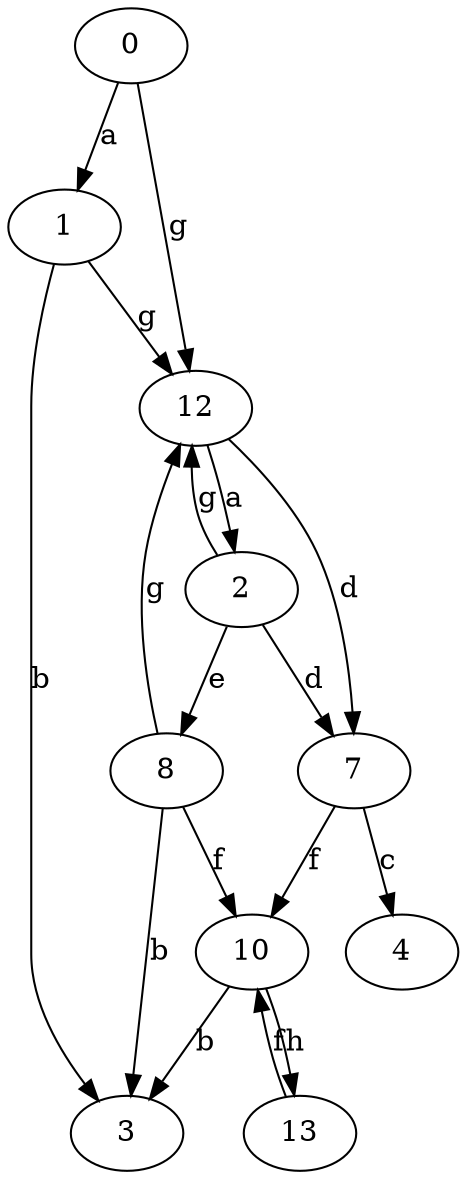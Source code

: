 strict digraph  {
0;
1;
2;
3;
4;
7;
8;
10;
12;
13;
0 -> 1  [label=a];
0 -> 12  [label=g];
1 -> 3  [label=b];
1 -> 12  [label=g];
2 -> 7  [label=d];
2 -> 8  [label=e];
2 -> 12  [label=g];
7 -> 4  [label=c];
7 -> 10  [label=f];
8 -> 3  [label=b];
8 -> 10  [label=f];
8 -> 12  [label=g];
10 -> 3  [label=b];
10 -> 13  [label=h];
12 -> 2  [label=a];
12 -> 7  [label=d];
13 -> 10  [label=f];
}
